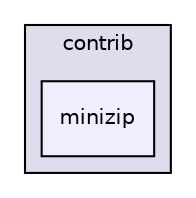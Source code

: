 digraph "zlib/zlib-1.2.8/contrib/minizip" {
  compound=true
  node [ fontsize="10", fontname="Helvetica"];
  edge [ labelfontsize="10", labelfontname="Helvetica"];
  subgraph clusterdir_e0c029cd5149dae73dc2b47aa4b1f108 {
    graph [ bgcolor="#ddddee", pencolor="black", label="contrib" fontname="Helvetica", fontsize="10", URL="dir_e0c029cd5149dae73dc2b47aa4b1f108.html"]
  dir_e28247565dab7b2155a19cefd8767db4 [shape=box, label="minizip", style="filled", fillcolor="#eeeeff", pencolor="black", URL="dir_e28247565dab7b2155a19cefd8767db4.html"];
  }
}
